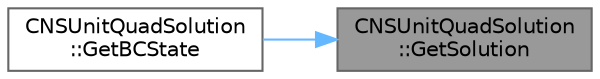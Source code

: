 digraph "CNSUnitQuadSolution::GetSolution"
{
 // LATEX_PDF_SIZE
  bgcolor="transparent";
  edge [fontname=Helvetica,fontsize=10,labelfontname=Helvetica,labelfontsize=10];
  node [fontname=Helvetica,fontsize=10,shape=box,height=0.2,width=0.4];
  rankdir="RL";
  Node1 [id="Node000001",label="CNSUnitQuadSolution\l::GetSolution",height=0.2,width=0.4,color="gray40", fillcolor="grey60", style="filled", fontcolor="black",tooltip="Get the exact solution at the current position and time."];
  Node1 -> Node2 [id="edge1_Node000001_Node000002",dir="back",color="steelblue1",style="solid",tooltip=" "];
  Node2 [id="Node000002",label="CNSUnitQuadSolution\l::GetBCState",height=0.2,width=0.4,color="grey40", fillcolor="white", style="filled",URL="$classCNSUnitQuadSolution.html#a8100da8c9858b027b2ed591ce1825dd7",tooltip="Get the boundary conditions state for an exact solution."];
}
